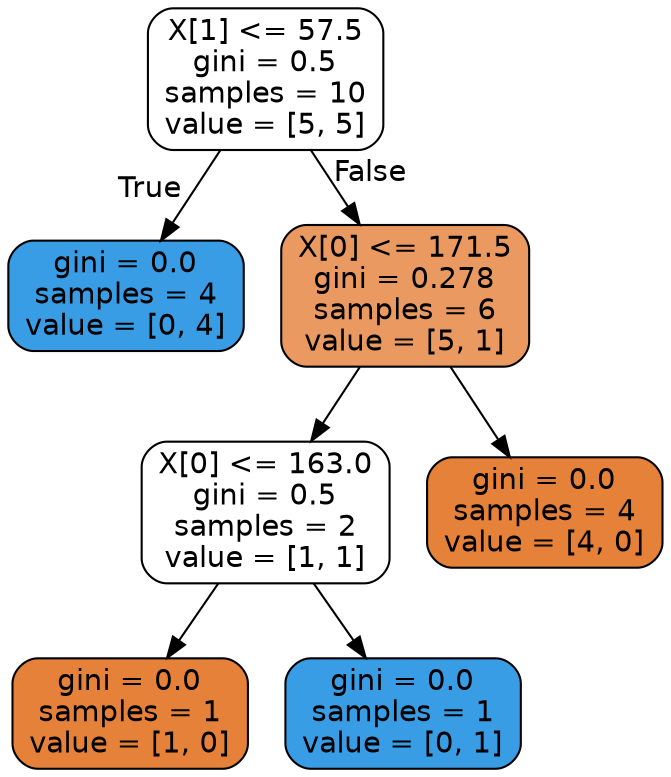 digraph Tree {
node [shape=box, style="filled, rounded", color="black", fontname=helvetica] ;
edge [fontname=helvetica] ;
0 [label="X[1] <= 57.5\ngini = 0.5\nsamples = 10\nvalue = [5, 5]", fillcolor="#e5813900"] ;
1 [label="gini = 0.0\nsamples = 4\nvalue = [0, 4]", fillcolor="#399de5ff"] ;
0 -> 1 [labeldistance=2.5, labelangle=45, headlabel="True"] ;
2 [label="X[0] <= 171.5\ngini = 0.278\nsamples = 6\nvalue = [5, 1]", fillcolor="#e58139cc"] ;
0 -> 2 [labeldistance=2.5, labelangle=-45, headlabel="False"] ;
3 [label="X[0] <= 163.0\ngini = 0.5\nsamples = 2\nvalue = [1, 1]", fillcolor="#e5813900"] ;
2 -> 3 ;
4 [label="gini = 0.0\nsamples = 1\nvalue = [1, 0]", fillcolor="#e58139ff"] ;
3 -> 4 ;
5 [label="gini = 0.0\nsamples = 1\nvalue = [0, 1]", fillcolor="#399de5ff"] ;
3 -> 5 ;
6 [label="gini = 0.0\nsamples = 4\nvalue = [4, 0]", fillcolor="#e58139ff"] ;
2 -> 6 ;
}